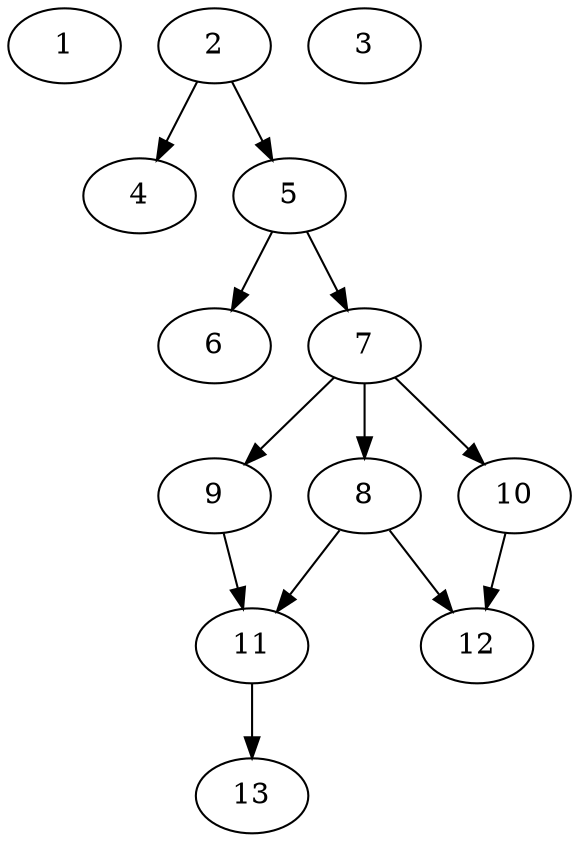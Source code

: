 // DAG (tier=1-easy, mode=compute, n=13, ccr=0.287, fat=0.493, density=0.396, regular=0.650, jump=0.038, mindata=262144, maxdata=2097152)
// DAG automatically generated by daggen at Sun Aug 24 16:33:32 2025
// /home/ermia/Project/Environments/daggen/bin/daggen --dot --ccr 0.287 --fat 0.493 --regular 0.650 --density 0.396 --jump 0.038 --mindata 262144 --maxdata 2097152 -n 13 
digraph G {
  1 [size="30089730974610764", alpha="0.02", expect_size="15044865487305382"]
  2 [size="1786713508675584000", alpha="0.14", expect_size="893356754337792000"]
  2 -> 4 [size ="11779493068800"]
  2 -> 5 [size ="11779493068800"]
  3 [size="44365178503135264", alpha="0.05", expect_size="22182589251567632"]
  4 [size="51359376765616128", alpha="0.14", expect_size="25679688382808064"]
  5 [size="652430699447700", alpha="0.15", expect_size="326215349723850"]
  5 -> 6 [size ="1767320322048"]
  5 -> 7 [size ="1767320322048"]
  6 [size="33403896368440904", alpha="0.19", expect_size="16701948184220452"]
  7 [size="645546022814089216", alpha="0.13", expect_size="322773011407044608"]
  7 -> 8 [size ="5975507468288"]
  7 -> 9 [size ="5975507468288"]
  7 -> 10 [size ="5975507468288"]
  8 [size="492113787649609", alpha="0.09", expect_size="246056893824804"]
  8 -> 11 [size ="18250465280000"]
  8 -> 12 [size ="18250465280000"]
  9 [size="962151796923385", alpha="0.05", expect_size="481075898461692"]
  9 -> 11 [size ="21501688414208"]
  10 [size="35136788680385924", alpha="0.10", expect_size="17568394340192962"]
  10 -> 12 [size ="20101654904832"]
  11 [size="6966322399681010", alpha="0.08", expect_size="3483161199840505"]
  11 -> 13 [size ="5764995350528"]
  12 [size="5825499730238337", alpha="0.06", expect_size="2912749865119168"]
  13 [size="1487110425348058", alpha="0.13", expect_size="743555212674029"]
}